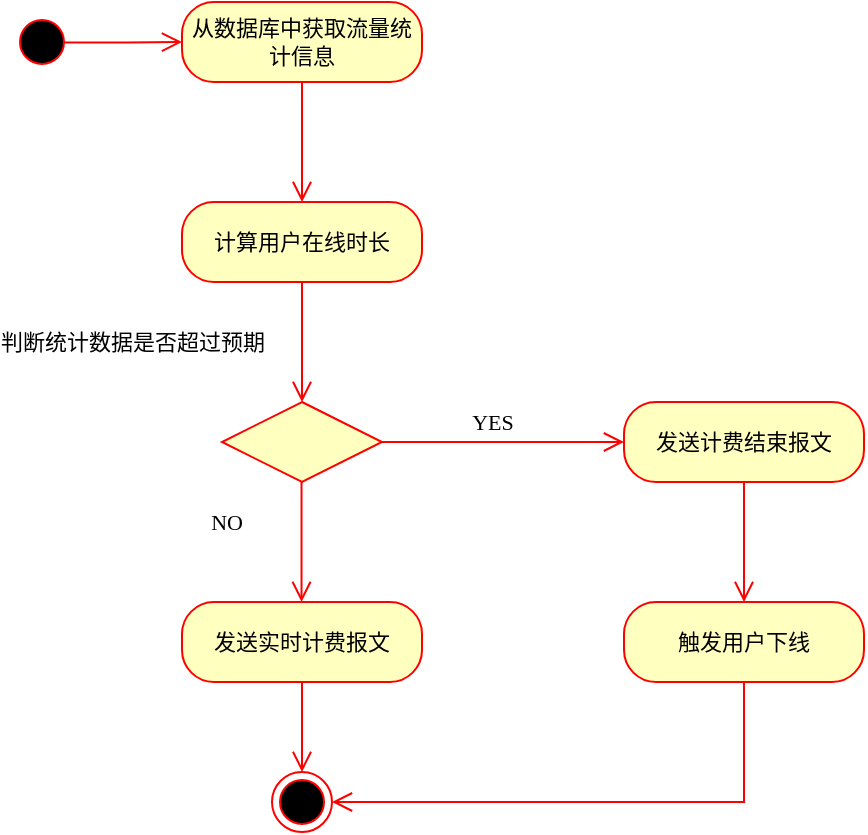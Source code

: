 <mxfile version="22.0.4" type="github">
  <diagram name="第 1 页" id="l72RWGH6nx2oZej6lHZi">
    <mxGraphModel dx="1022" dy="686" grid="1" gridSize="11" guides="1" tooltips="1" connect="1" arrows="1" fold="1" page="1" pageScale="1" pageWidth="827" pageHeight="1169" math="0" shadow="0">
      <root>
        <mxCell id="0" />
        <mxCell id="1" parent="0" />
        <mxCell id="63ZIohw8zkES0fVGynMx-1" value="" style="ellipse;html=1;shape=startState;fillColor=#000000;strokeColor=#ff0000;fontFamily=宋体;fontSize=11;" parent="1" vertex="1">
          <mxGeometry x="300" y="195" width="30" height="30" as="geometry" />
        </mxCell>
        <mxCell id="63ZIohw8zkES0fVGynMx-2" value="" style="edgeStyle=orthogonalEdgeStyle;html=1;verticalAlign=bottom;endArrow=open;endSize=8;strokeColor=#ff0000;rounded=0;entryX=0;entryY=0.5;entryDx=0;entryDy=0;exitX=0.849;exitY=0.508;exitDx=0;exitDy=0;exitPerimeter=0;fontFamily=宋体;fontSize=11;" parent="1" source="63ZIohw8zkES0fVGynMx-1" target="63ZIohw8zkES0fVGynMx-3" edge="1">
          <mxGeometry relative="1" as="geometry">
            <mxPoint x="445" y="190" as="targetPoint" />
            <mxPoint x="330" y="210" as="sourcePoint" />
            <Array as="points" />
          </mxGeometry>
        </mxCell>
        <mxCell id="63ZIohw8zkES0fVGynMx-3" value="&lt;font style=&quot;font-size: 11px;&quot;&gt;从数据库中获取流量统计信息&lt;/font&gt;" style="rounded=1;whiteSpace=wrap;html=1;arcSize=40;fontColor=#000000;fillColor=#ffffc0;strokeColor=#ff0000;fontFamily=宋体;fontSize=11;" parent="1" vertex="1">
          <mxGeometry x="385" y="190" width="120" height="40" as="geometry" />
        </mxCell>
        <mxCell id="63ZIohw8zkES0fVGynMx-4" value="" style="edgeStyle=orthogonalEdgeStyle;html=1;verticalAlign=bottom;endArrow=open;endSize=8;strokeColor=#ff0000;rounded=0;fontFamily=宋体;fontSize=11;" parent="1" source="63ZIohw8zkES0fVGynMx-3" edge="1">
          <mxGeometry relative="1" as="geometry">
            <mxPoint x="445" y="290" as="targetPoint" />
          </mxGeometry>
        </mxCell>
        <mxCell id="63ZIohw8zkES0fVGynMx-5" value="计算用户在线时长" style="rounded=1;whiteSpace=wrap;html=1;arcSize=40;fontColor=#000000;fillColor=#ffffc0;strokeColor=#ff0000;fontFamily=宋体;fontSize=11;" parent="1" vertex="1">
          <mxGeometry x="385" y="290" width="120" height="40" as="geometry" />
        </mxCell>
        <mxCell id="63ZIohw8zkES0fVGynMx-6" value="" style="edgeStyle=orthogonalEdgeStyle;html=1;verticalAlign=bottom;endArrow=open;endSize=8;strokeColor=#ff0000;rounded=0;fontFamily=宋体;fontSize=11;" parent="1" source="63ZIohw8zkES0fVGynMx-5" edge="1">
          <mxGeometry relative="1" as="geometry">
            <mxPoint x="445" y="390" as="targetPoint" />
          </mxGeometry>
        </mxCell>
        <mxCell id="63ZIohw8zkES0fVGynMx-9" value="" style="rhombus;whiteSpace=wrap;html=1;fontColor=#000000;fillColor=#ffffc0;strokeColor=#ff0000;fontFamily=宋体;fontSize=11;" parent="1" vertex="1">
          <mxGeometry x="405" y="390" width="80" height="40" as="geometry" />
        </mxCell>
        <mxCell id="63ZIohw8zkES0fVGynMx-10" value="发送实时计费报文" style="rounded=1;whiteSpace=wrap;html=1;arcSize=40;fontColor=#000000;fillColor=#ffffc0;strokeColor=#ff0000;fontFamily=宋体;fontSize=11;" parent="1" vertex="1">
          <mxGeometry x="385" y="490" width="120" height="40" as="geometry" />
        </mxCell>
        <mxCell id="63ZIohw8zkES0fVGynMx-11" value="发送计费结束报文" style="rounded=1;whiteSpace=wrap;html=1;arcSize=40;fontColor=#000000;fillColor=#ffffc0;strokeColor=#ff0000;fontFamily=宋体;fontSize=11;" parent="1" vertex="1">
          <mxGeometry x="606" y="390" width="120" height="40" as="geometry" />
        </mxCell>
        <mxCell id="63ZIohw8zkES0fVGynMx-12" value="" style="edgeStyle=orthogonalEdgeStyle;html=1;verticalAlign=bottom;endArrow=open;endSize=8;strokeColor=#ff0000;rounded=0;fontFamily=宋体;fontSize=11;" parent="1" source="63ZIohw8zkES0fVGynMx-11" edge="1">
          <mxGeometry relative="1" as="geometry">
            <mxPoint x="666" y="490" as="targetPoint" />
            <Array as="points" />
          </mxGeometry>
        </mxCell>
        <mxCell id="63ZIohw8zkES0fVGynMx-13" value="" style="edgeStyle=orthogonalEdgeStyle;html=1;verticalAlign=bottom;endArrow=open;endSize=8;strokeColor=#ff0000;rounded=0;exitX=1;exitY=0.5;exitDx=0;exitDy=0;fontFamily=宋体;fontSize=12;" parent="1" source="63ZIohw8zkES0fVGynMx-9" target="63ZIohw8zkES0fVGynMx-11" edge="1">
          <mxGeometry relative="1" as="geometry">
            <mxPoint x="676" y="215" as="targetPoint" />
            <mxPoint x="676" y="145" as="sourcePoint" />
          </mxGeometry>
        </mxCell>
        <mxCell id="63ZIohw8zkES0fVGynMx-14" value="判断统计数据是否超过预期" style="edgeLabel;html=1;align=center;verticalAlign=middle;resizable=0;points=[];fontFamily=宋体;fontSize=11;" parent="63ZIohw8zkES0fVGynMx-13" vertex="1" connectable="0">
          <mxGeometry x="-0.158" y="2" relative="1" as="geometry">
            <mxPoint x="-176" y="-48" as="offset" />
          </mxGeometry>
        </mxCell>
        <mxCell id="63ZIohw8zkES0fVGynMx-26" value="YES" style="edgeLabel;html=1;align=center;verticalAlign=middle;resizable=0;points=[];fontFamily=宋体;fontSize=11;" parent="63ZIohw8zkES0fVGynMx-13" vertex="1" connectable="0">
          <mxGeometry x="0.071" y="-3" relative="1" as="geometry">
            <mxPoint x="-10" y="-13" as="offset" />
          </mxGeometry>
        </mxCell>
        <mxCell id="63ZIohw8zkES0fVGynMx-20" value="" style="edgeStyle=orthogonalEdgeStyle;html=1;verticalAlign=bottom;endArrow=open;endSize=8;strokeColor=#ff0000;rounded=0;exitX=0.5;exitY=1;exitDx=0;exitDy=0;entryX=0.5;entryY=0;entryDx=0;entryDy=0;fontFamily=宋体;fontSize=11;" parent="1" source="63ZIohw8zkES0fVGynMx-10" edge="1">
          <mxGeometry relative="1" as="geometry">
            <mxPoint x="445" y="575" as="targetPoint" />
            <mxPoint x="560" y="575" as="sourcePoint" />
            <Array as="points">
              <mxPoint x="445" y="565" />
              <mxPoint x="445" y="565" />
            </Array>
          </mxGeometry>
        </mxCell>
        <mxCell id="63ZIohw8zkES0fVGynMx-23" value="" style="ellipse;html=1;shape=endState;fillColor=#000000;strokeColor=#ff0000;fontFamily=宋体;fontSize=11;" parent="1" vertex="1">
          <mxGeometry x="430" y="575" width="30" height="30" as="geometry" />
        </mxCell>
        <mxCell id="63ZIohw8zkES0fVGynMx-27" value="触发用户下线" style="rounded=1;whiteSpace=wrap;html=1;arcSize=40;fontColor=#000000;fillColor=#ffffc0;strokeColor=#ff0000;fontFamily=宋体;fontSize=11;" parent="1" vertex="1">
          <mxGeometry x="606" y="490" width="120" height="40" as="geometry" />
        </mxCell>
        <mxCell id="63ZIohw8zkES0fVGynMx-29" value="" style="edgeStyle=orthogonalEdgeStyle;html=1;verticalAlign=bottom;endArrow=open;endSize=8;strokeColor=#ff0000;rounded=0;fontFamily=宋体;fontSize=11;" parent="1" edge="1">
          <mxGeometry relative="1" as="geometry">
            <mxPoint x="444.76" y="490" as="targetPoint" />
            <Array as="points" />
            <mxPoint x="444.76" y="430" as="sourcePoint" />
          </mxGeometry>
        </mxCell>
        <mxCell id="63ZIohw8zkES0fVGynMx-30" value="" style="edgeStyle=orthogonalEdgeStyle;html=1;verticalAlign=bottom;endArrow=open;endSize=8;strokeColor=#ff0000;rounded=0;exitX=0.5;exitY=1;exitDx=0;exitDy=0;entryX=1;entryY=0.5;entryDx=0;entryDy=0;fontFamily=宋体;fontSize=11;" parent="1" source="63ZIohw8zkES0fVGynMx-27" target="63ZIohw8zkES0fVGynMx-23" edge="1">
          <mxGeometry relative="1" as="geometry">
            <mxPoint x="620" y="610" as="targetPoint" />
            <Array as="points" />
            <mxPoint x="620" y="550" as="sourcePoint" />
          </mxGeometry>
        </mxCell>
        <mxCell id="6q13QAoEwkcD8Z7ZEVPH-1" value="NO" style="edgeLabel;html=1;align=center;verticalAlign=middle;resizable=0;points=[];fontFamily=宋体;fontSize=11;" parent="1" vertex="1" connectable="0">
          <mxGeometry x="370" y="450" as="geometry">
            <mxPoint x="37" as="offset" />
          </mxGeometry>
        </mxCell>
      </root>
    </mxGraphModel>
  </diagram>
</mxfile>
